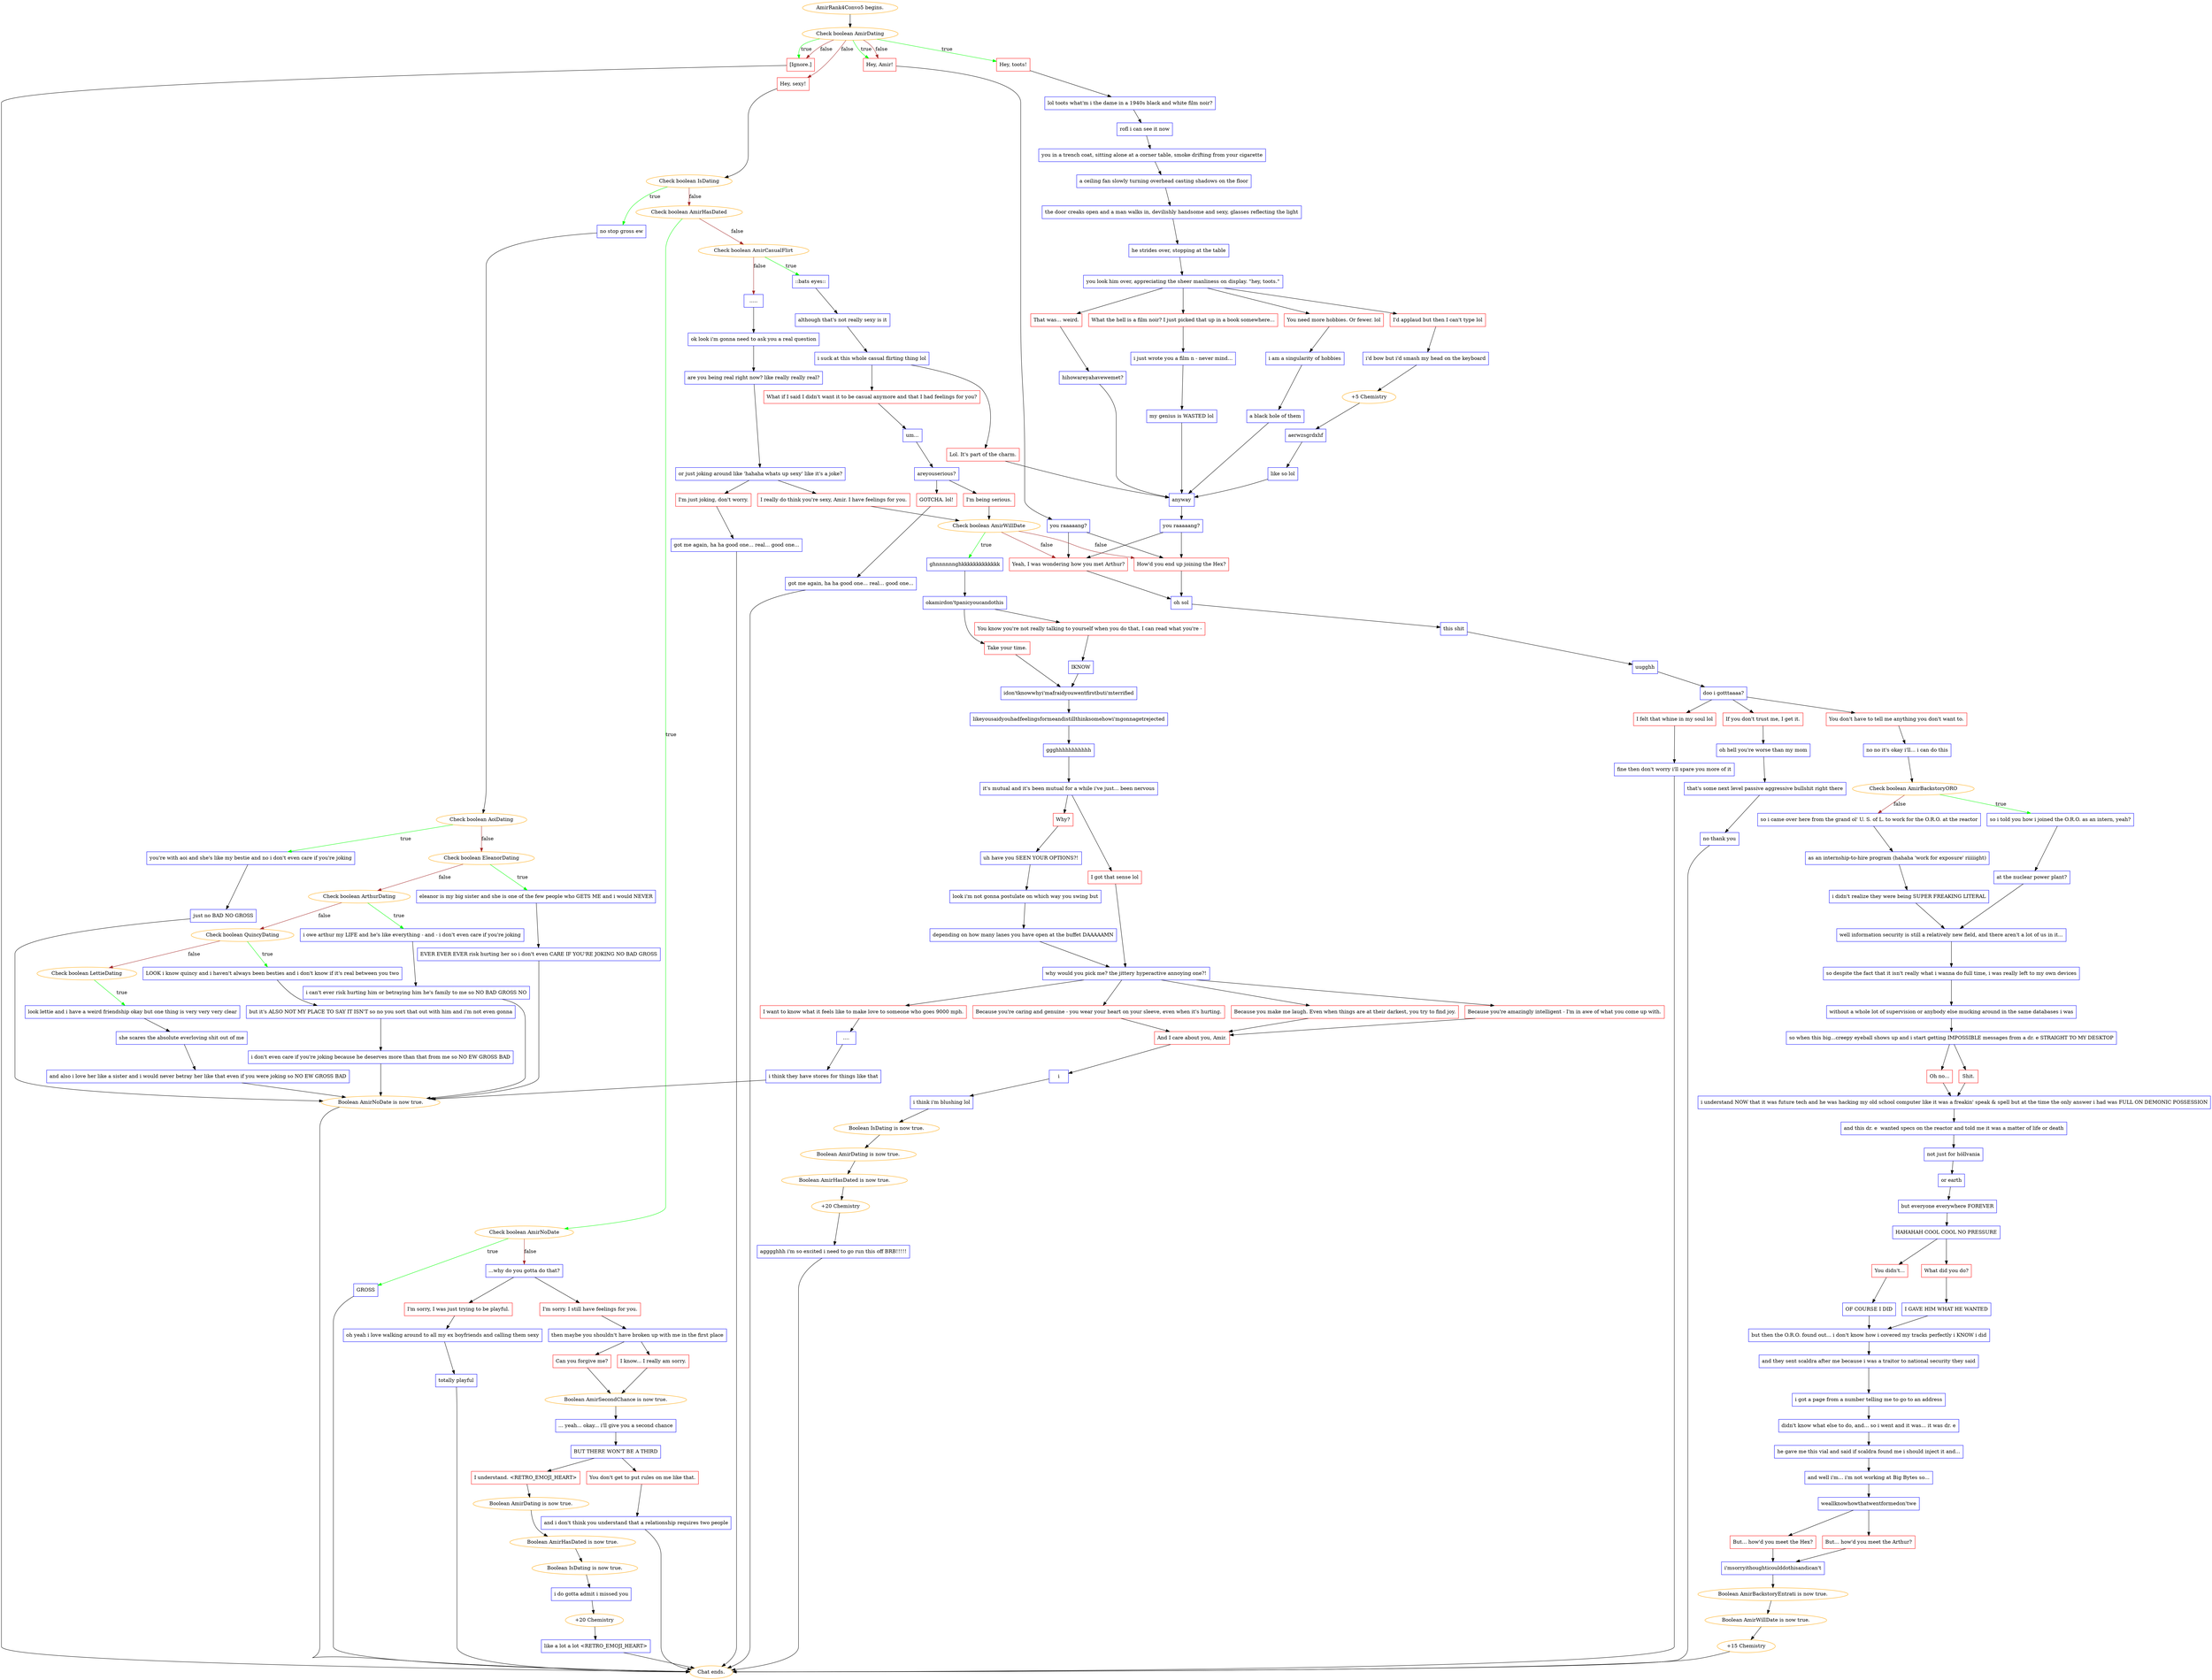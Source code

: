 digraph {
	"AmirRank4Convo5 begins." [color=orange];
		"AmirRank4Convo5 begins." -> 2127;
	2127 [label="Check boolean AmirDating",color=orange];
		2127 -> 2130 [label=true,color=green];
		2127 -> 2131 [label=true,color=green];
		2127 -> 2132 [label=true,color=green];
		2127 -> 2128 [label=false,color=brown];
		2127 -> 2131 [label=false,color=brown];
		2127 -> 2132 [label=false,color=brown];
	2130 [label="Hey, toots!",shape=box,color=red];
		2130 -> 2134;
	2131 [label="Hey, Amir!",shape=box,color=red];
		2131 -> 2135;
	2132 [label="[Ignore.]",shape=box,color=red];
		2132 -> "Chat ends.";
	2128 [label="Hey, sexy!",shape=box,color=red];
		2128 -> 2136;
	2134 [label="lol toots what'm i the dame in a 1940s black and white film noir?",shape=box,color=blue];
		2134 -> 2208;
	2135 [label="you raaaaang?",shape=box,color=blue];
		2135 -> 2228;
		2135 -> 2232;
	"Chat ends." [color=orange];
	2136 [label="Check boolean IsDating",color=orange];
		2136 -> 2137 [label=true,color=green];
		2136 -> 2138 [label=false,color=brown];
	2208 [label="rofl i can see it now",shape=box,color=blue];
		2208 -> 2210;
	2228 [label="How'd you end up joining the Hex?",shape=box,color=red];
		2228 -> 2239;
	2232 [label="Yeah, I was wondering how you met Arthur?",shape=box,color=red];
		2232 -> 2239;
	2137 [label="no stop gross ew",shape=box,color=blue];
		2137 -> 2142;
	2138 [label="Check boolean AmirHasDated",color=orange];
		2138 -> 2139 [label=true,color=green];
		2138 -> 2140 [label=false,color=brown];
	2210 [label="you in a trench coat, sitting alone at a corner table, smoke drifting from your cigarette",shape=box,color=blue];
		2210 -> 2211;
	2239 [label="oh sol",shape=box,color=blue];
		2239 -> 2240;
	2142 [label="Check boolean AoiDating",color=orange];
		2142 -> 2147 [label=true,color=green];
		2142 -> 2143 [label=false,color=brown];
	2139 [label="Check boolean AmirNoDate",color=orange];
		2139 -> 2152 [label=true,color=green];
		2139 -> 2154 [label=false,color=brown];
	2140 [label="Check boolean AmirCasualFlirt",color=orange];
		2140 -> 2189 [label=true,color=green];
		2140 -> 2156 [label=false,color=brown];
	2211 [label="a ceiling fan slowly turning overhead casting shadows on the floor",shape=box,color=blue];
		2211 -> 2212;
	2240 [label="this shit",shape=box,color=blue];
		2240 -> 2241;
	2147 [label="you're with aoi and she's like my bestie and no i don't even care if you're joking",shape=box,color=blue];
		2147 -> 2157;
	2143 [label="Check boolean EleanorDating",color=orange];
		2143 -> 2148 [label=true,color=green];
		2143 -> 2144 [label=false,color=brown];
	2152 [label="GROSS",shape=box,color=blue];
		2152 -> "Chat ends.";
	2154 [label="...why do you gotta do that?",shape=box,color=blue];
		2154 -> 2166;
		2154 -> 2167;
	2189 [label="::bats eyes::",shape=box,color=blue];
		2189 -> 2190;
	2156 [label=".....",shape=box,color=blue];
		2156 -> 2200;
	2212 [label="the door creaks open and a man walks in, devilishly handsome and sexy, glasses reflecting the light",shape=box,color=blue];
		2212 -> 2213;
	2241 [label="uugghh",shape=box,color=blue];
		2241 -> 2242;
	2157 [label="just no BAD NO GROSS",shape=box,color=blue];
		2157 -> "/EE/Types/Engine/SetBooleanDialogueNode:AmirNoDate:Chat ends.";
	2148 [label="eleanor is my big sister and she is one of the few people who GETS ME and i would NEVER",shape=box,color=blue];
		2148 -> 2158;
	2144 [label="Check boolean ArthurDating",color=orange];
		2144 -> 2149 [label=true,color=green];
		2144 -> 2145 [label=false,color=brown];
	2166 [label="I'm sorry. I still have feelings for you.",shape=box,color=red];
		2166 -> 2168;
	2167 [label="I'm sorry, I was just trying to be playful.",shape=box,color=red];
		2167 -> 2169;
	2190 [label="although that's not really sexy is it",shape=box,color=blue];
		2190 -> 2191;
	2200 [label="ok look i'm gonna need to ask you a real question",shape=box,color=blue];
		2200 -> 2201;
	2213 [label="he strides over, stopping at the table",shape=box,color=blue];
		2213 -> 2214;
	2242 [label="doo i gotttaaaa?",shape=box,color=blue];
		2242 -> 2243;
		2242 -> 2244;
		2242 -> 2245;
	"/EE/Types/Engine/SetBooleanDialogueNode:AmirNoDate:Chat ends." [label="Boolean AmirNoDate is now true.",color=orange];
		"/EE/Types/Engine/SetBooleanDialogueNode:AmirNoDate:Chat ends." -> "Chat ends.";
	2158 [label="EVER EVER EVER risk hurting her so i don't even CARE IF YOU'RE JOKING NO BAD GROSS",shape=box,color=blue];
		2158 -> "/EE/Types/Engine/SetBooleanDialogueNode:AmirNoDate:Chat ends.";
	2149 [label="i owe arthur my LIFE and he's like everything - and - i don't even care if you're joking",shape=box,color=blue];
		2149 -> 2159;
	2145 [label="Check boolean QuincyDating",color=orange];
		2145 -> 2150 [label=true,color=green];
		2145 -> 2146 [label=false,color=brown];
	2168 [label="then maybe you shouldn't have broken up with me in the first place",shape=box,color=blue];
		2168 -> 2173;
		2168 -> 2172;
	2169 [label="oh yeah i love walking around to all my ex boyfriends and calling them sexy",shape=box,color=blue];
		2169 -> 2170;
	2191 [label="i suck at this whole casual flirting thing lol",shape=box,color=blue];
		2191 -> 2192;
		2191 -> 2193;
	2201 [label="are you being real right now? like really really real?",shape=box,color=blue];
		2201 -> 2202;
	2214 [label="you look him over, appreciating the sheer manliness on display. \"hey, toots.\"",shape=box,color=blue];
		2214 -> 2215;
		2214 -> 2216;
		2214 -> 2217;
		2214 -> 2218;
	2243 [label="If you don't trust me, I get it.",shape=box,color=red];
		2243 -> 2249;
	2244 [label="You don't have to tell me anything you don't want to.",shape=box,color=red];
		2244 -> 2248;
	2245 [label="I felt that whine in my soul lol",shape=box,color=red];
		2245 -> 2246;
	2159 [label="i can't ever risk hurting him or betraying him he's family to me so NO BAD GROSS NO",shape=box,color=blue];
		2159 -> "/EE/Types/Engine/SetBooleanDialogueNode:AmirNoDate:Chat ends.";
	2150 [label="LOOK i know quincy and i haven't always been besties and i don't know if it's real between you two",shape=box,color=blue];
		2150 -> 2160;
	2146 [label="Check boolean LettieDating",color=orange];
		2146 -> 2151 [label=true,color=green];
	2173 [label="I know... I really am sorry.",shape=box,color=red];
		2173 -> "/EE/Types/Engine/SetBooleanDialogueNode:AmirSecondChance:2175";
	2172 [label="Can you forgive me?",shape=box,color=red];
		2172 -> "/EE/Types/Engine/SetBooleanDialogueNode:AmirSecondChance:2175";
	2170 [label="totally playful",shape=box,color=blue];
		2170 -> "Chat ends.";
	2192 [label="Lol. It's part of the charm.",shape=box,color=red];
		2192 -> 2230;
	2193 [label="What if I said I didn't want it to be casual anymore and that I had feelings for you?",shape=box,color=red];
		2193 -> 2194;
	2202 [label="or just joking around like 'hahaha whats up sexy' like it's a joke?",shape=box,color=blue];
		2202 -> 2203;
		2202 -> 2204;
	2215 [label="What the hell is a film noir? I just picked that up in a book somewhere...",shape=box,color=red];
		2215 -> 2219;
	2216 [label="You need more hobbies. Or fewer. lol",shape=box,color=red];
		2216 -> 2220;
	2217 [label="I'd applaud but then I can't type lol",shape=box,color=red];
		2217 -> 2226;
	2218 [label="That was... weird.",shape=box,color=red];
		2218 -> 2221;
	2249 [label="oh hell you're worse than my mom",shape=box,color=blue];
		2249 -> 2250;
	2248 [label="no no it's okay i'll... i can do this",shape=box,color=blue];
		2248 -> 2251;
	2246 [label="fine then don't worry i'll spare you more of it",shape=box,color=blue];
		2246 -> "Chat ends.";
	2160 [label="but it's ALSO NOT MY PLACE TO SAY IT ISN'T so no you sort that out with him and i'm not even gonna",shape=box,color=blue];
		2160 -> 2162;
	2151 [label="look lettie and i have a weird friendship okay but one thing is very very very clear",shape=box,color=blue];
		2151 -> 2161;
	"/EE/Types/Engine/SetBooleanDialogueNode:AmirSecondChance:2175" [label="Boolean AmirSecondChance is now true.",color=orange];
		"/EE/Types/Engine/SetBooleanDialogueNode:AmirSecondChance:2175" -> 2175;
	2230 [label="anyway",shape=box,color=blue];
		2230 -> 2231;
	2194 [label="um...",shape=box,color=blue];
		2194 -> 2195;
	2203 [label="I really do think you're sexy, Amir. I have feelings for you.",shape=box,color=red];
		2203 -> 2207;
	2204 [label="I'm just joking, don't worry.",shape=box,color=red];
		2204 -> 2205;
	2219 [label="i just wrote you a film n - never mind...",shape=box,color=blue];
		2219 -> 2224;
	2220 [label="i am a singularity of hobbies",shape=box,color=blue];
		2220 -> 2225;
	2226 [label="i'd bow but i'd smash my head on the keyboard",shape=box,color=blue];
		2226 -> 2223;
	2221 [label="hihowareyahavewemet?",shape=box,color=blue];
		2221 -> 2230;
	2250 [label="that's some next level passive aggressive bullshit right there",shape=box,color=blue];
		2250 -> 2258;
	2251 [label="Check boolean AmirBackstoryORO",color=orange];
		2251 -> 2260 [label=true,color=green];
		2251 -> 2261 [label=false,color=brown];
	2162 [label="i don't even care if you're joking because he deserves more than that from me so NO EW GROSS BAD",shape=box,color=blue];
		2162 -> "/EE/Types/Engine/SetBooleanDialogueNode:AmirNoDate:Chat ends.";
	2161 [label="she scares the absolute everloving shit out of me",shape=box,color=blue];
		2161 -> 2163;
	2175 [label="... yeah... okay... i'll give you a second chance",shape=box,color=blue];
		2175 -> 2176;
	2231 [label="you raaaaang?",shape=box,color=blue];
		2231 -> 2228;
		2231 -> 2232;
	2195 [label="areyouserious?",shape=box,color=blue];
		2195 -> 2197;
		2195 -> 2196;
	2207 [label="Check boolean AmirWillDate",color=orange];
		2207 -> 2233 [label=true,color=green];
		2207 -> 2228 [label=false,color=brown];
		2207 -> 2232 [label=false,color=brown];
	2205 [label="got me again, ha ha good one... real... good one...",shape=box,color=blue];
		2205 -> "Chat ends.";
	2224 [label="my genius is WASTED lol",shape=box,color=blue];
		2224 -> 2230;
	2225 [label="a black hole of them",shape=box,color=blue];
		2225 -> 2230;
	2223 [label="+5 Chemistry",color=orange];
		2223 -> 2227;
	2258 [label="no thank you",shape=box,color=blue];
		2258 -> "Chat ends.";
	2260 [label="so i told you how i joined the O.R.O. as an intern, yeah?",shape=box,color=blue];
		2260 -> 2266;
	2261 [label="so i came over here from the grand ol' U. S. of L. to work for the O.R.O. at the reactor",shape=box,color=blue];
		2261 -> 2267;
	2163 [label="and also i love her like a sister and i would never betray her like that even if you were joking so NO EW GROSS BAD",shape=box,color=blue];
		2163 -> "/EE/Types/Engine/SetBooleanDialogueNode:AmirNoDate:Chat ends.";
	2176 [label="BUT THERE WON'T BE A THIRD",shape=box,color=blue];
		2176 -> 2177;
		2176 -> 2178;
	2197 [label="I'm being serious.",shape=box,color=red];
		2197 -> 2207;
	2196 [label="GOTCHA. lol!",shape=box,color=red];
		2196 -> 2198;
	2233 [label="ghnnnnnnghkkkkkkkkkkkkk",shape=box,color=blue];
		2233 -> 2234;
	2227 [label="aerwzsgrdxhf",shape=box,color=blue];
		2227 -> 2229;
	2266 [label="at the nuclear power plant?",shape=box,color=blue];
		2266 -> 2269;
	2267 [label="as an internship-to-hire program (hahaha 'work for exposure' riiiiight)",shape=box,color=blue];
		2267 -> 2268;
	2177 [label="I understand. <RETRO_EMOJI_HEART>",shape=box,color=red];
		2177 -> "/EE/Types/Engine/SetBooleanDialogueNode:AmirDating:/EE/Types/Engine/SetBooleanDialogueNode:AmirHasDated:/EE/Types/Engine/SetBooleanDialogueNode:IsDating:2181";
	2178 [label="You don't get to put rules on me like that.",shape=box,color=red];
		2178 -> 2179;
	2198 [label="got me again, ha ha good one... real... good one...",shape=box,color=blue];
		2198 -> "Chat ends.";
	2234 [label="okamirdon'tpanicyoucandothis",shape=box,color=blue];
		2234 -> 2235;
		2234 -> 2236;
	2229 [label="like so lol",shape=box,color=blue];
		2229 -> 2230;
	2269 [label="well information security is still a relatively new field, and there aren't a lot of us in it...",shape=box,color=blue];
		2269 -> 2288;
	2268 [label="i didn't realize they were being SUPER FREAKING LITERAL",shape=box,color=blue];
		2268 -> 2269;
	"/EE/Types/Engine/SetBooleanDialogueNode:AmirDating:/EE/Types/Engine/SetBooleanDialogueNode:AmirHasDated:/EE/Types/Engine/SetBooleanDialogueNode:IsDating:2181" [label="Boolean AmirDating is now true.",color=orange];
		"/EE/Types/Engine/SetBooleanDialogueNode:AmirDating:/EE/Types/Engine/SetBooleanDialogueNode:AmirHasDated:/EE/Types/Engine/SetBooleanDialogueNode:IsDating:2181" -> "/EE/Types/Engine/SetBooleanDialogueNode:AmirHasDated:/EE/Types/Engine/SetBooleanDialogueNode:IsDating:2181";
	2179 [label="and i don't think you understand that a relationship requires two people",shape=box,color=blue];
		2179 -> "Chat ends.";
	2235 [label="Take your time.",shape=box,color=red];
		2235 -> 2238;
	2236 [label="You know you're not really talking to yourself when you do that, I can read what you're -",shape=box,color=red];
		2236 -> 2237;
	2288 [label="so despite the fact that it isn't really what i wanna do full time, i was really left to my own devices",shape=box,color=blue];
		2288 -> 2289;
	"/EE/Types/Engine/SetBooleanDialogueNode:AmirHasDated:/EE/Types/Engine/SetBooleanDialogueNode:IsDating:2181" [label="Boolean AmirHasDated is now true.",color=orange];
		"/EE/Types/Engine/SetBooleanDialogueNode:AmirHasDated:/EE/Types/Engine/SetBooleanDialogueNode:IsDating:2181" -> "/EE/Types/Engine/SetBooleanDialogueNode:IsDating:2181";
	2238 [label="idon'tknowwhyi'mafraidyouwentfirstbuti'mterrified",shape=box,color=blue];
		2238 -> 2252;
	2237 [label="IKNOW",shape=box,color=blue];
		2237 -> 2238;
	2289 [label="without a whole lot of supervision or anybody else mucking around in the same databases i was",shape=box,color=blue];
		2289 -> 2290;
	"/EE/Types/Engine/SetBooleanDialogueNode:IsDating:2181" [label="Boolean IsDating is now true.",color=orange];
		"/EE/Types/Engine/SetBooleanDialogueNode:IsDating:2181" -> 2181;
	2252 [label="likeyousaidyouhadfeelingsformeandistillthinksomehowi'mgonnagetrejected",shape=box,color=blue];
		2252 -> 2253;
	2290 [label="so when this big...creepy eyeball shows up and i start getting IMPOSSIBLE messages from a dr. e STRAIGHT TO MY DESKTOP",shape=box,color=blue];
		2290 -> 2275;
		2290 -> 2291;
	2181 [label="i do gotta admit i missed you",shape=box,color=blue];
		2181 -> 2186;
	2253 [label="ggghhhhhhhhhhh",shape=box,color=blue];
		2253 -> 2254;
	2275 [label="Oh no...",shape=box,color=red];
		2275 -> 2292;
	2291 [label="Shit.",shape=box,color=red];
		2291 -> 2292;
	2186 [label="+20 Chemistry",color=orange];
		2186 -> 2185;
	2254 [label="it's mutual and it's been mutual for a while i've just... been nervous",shape=box,color=blue];
		2254 -> 2255;
		2254 -> 2256;
	2292 [label="i understand NOW that it was future tech and he was hacking my old school computer like it was a freakin' speak & spell but at the time the only answer i had was FULL ON DEMONIC POSSESSION",shape=box,color=blue];
		2292 -> 2293;
	2185 [label="like a lot a lot <RETRO_EMOJI_HEART>",shape=box,color=blue];
		2185 -> "Chat ends.";
	2255 [label="I got that sense lol",shape=box,color=red];
		2255 -> 2265;
	2256 [label="Why?",shape=box,color=red];
		2256 -> 2262;
	2293 [label="and this dr. e  wanted specs on the reactor and told me it was a matter of life or death",shape=box,color=blue];
		2293 -> 2294;
	2265 [label="why would you pick me? the jittery hyperactive annoying one?!",shape=box,color=blue];
		2265 -> 2270;
		2265 -> 2271;
		2265 -> 2272;
		2265 -> 2273;
	2262 [label="uh have you SEEN YOUR OPTIONS?!",shape=box,color=blue];
		2262 -> 2263;
	2294 [label="not just for höllvania",shape=box,color=blue];
		2294 -> 2295;
	2270 [label="Because you're amazingly intelligent - I'm in awe of what you come up with.",shape=box,color=red];
		2270 -> 2274;
	2271 [label="Because you're caring and genuine - you wear your heart on your sleeve, even when it's hurting.",shape=box,color=red];
		2271 -> 2274;
	2272 [label="Because you make me laugh. Even when things are at their darkest, you try to find joy.",shape=box,color=red];
		2272 -> 2274;
	2273 [label="I want to know what it feels like to make love to someone who goes 9000 mph.",shape=box,color=red];
		2273 -> 2276;
	2263 [label="look i'm not gonna postulate on which way you swing but",shape=box,color=blue];
		2263 -> 2264;
	2295 [label="or earth",shape=box,color=blue];
		2295 -> 2296;
	2274 [label="And I care about you, Amir.",shape=box,color=red];
		2274 -> 2280;
	2276 [label="....",shape=box,color=blue];
		2276 -> 2277;
	2264 [label="depending on how many lanes you have open at the buffet DAAAAAMN",shape=box,color=blue];
		2264 -> 2265;
	2296 [label="but everyone everywhere FOREVER",shape=box,color=blue];
		2296 -> 2297;
	2280 [label="i",shape=box,color=blue];
		2280 -> 2281;
	2277 [label="i think they have stores for things like that",shape=box,color=blue];
		2277 -> "/EE/Types/Engine/SetBooleanDialogueNode:AmirNoDate:Chat ends.";
	2297 [label="HAHAHAH COOL COOL NO PRESSURE",shape=box,color=blue];
		2297 -> 2298;
		2297 -> 2299;
	2281 [label="i think i'm blushing lol",shape=box,color=blue];
		2281 -> "/EE/Types/Engine/SetBooleanDialogueNode:IsDating:/EE/Types/Engine/SetBooleanDialogueNode:AmirDating:/EE/Types/Engine/SetBooleanDialogueNode:AmirHasDated:2286";
	2298 [label="What did you do?",shape=box,color=red];
		2298 -> 2300;
	2299 [label="You didn't...",shape=box,color=red];
		2299 -> 2301;
	"/EE/Types/Engine/SetBooleanDialogueNode:IsDating:/EE/Types/Engine/SetBooleanDialogueNode:AmirDating:/EE/Types/Engine/SetBooleanDialogueNode:AmirHasDated:2286" [label="Boolean IsDating is now true.",color=orange];
		"/EE/Types/Engine/SetBooleanDialogueNode:IsDating:/EE/Types/Engine/SetBooleanDialogueNode:AmirDating:/EE/Types/Engine/SetBooleanDialogueNode:AmirHasDated:2286" -> "/EE/Types/Engine/SetBooleanDialogueNode:AmirDating:/EE/Types/Engine/SetBooleanDialogueNode:AmirHasDated:2286";
	2300 [label="I GAVE HIM WHAT HE WANTED",shape=box,color=blue];
		2300 -> 2302;
	2301 [label="OF COURSE I DID",shape=box,color=blue];
		2301 -> 2302;
	"/EE/Types/Engine/SetBooleanDialogueNode:AmirDating:/EE/Types/Engine/SetBooleanDialogueNode:AmirHasDated:2286" [label="Boolean AmirDating is now true.",color=orange];
		"/EE/Types/Engine/SetBooleanDialogueNode:AmirDating:/EE/Types/Engine/SetBooleanDialogueNode:AmirHasDated:2286" -> "/EE/Types/Engine/SetBooleanDialogueNode:AmirHasDated:2286";
	2302 [label="but then the O.R.O. found out... i don't know how i covered my tracks perfectly i KNOW i did",shape=box,color=blue];
		2302 -> 2303;
	"/EE/Types/Engine/SetBooleanDialogueNode:AmirHasDated:2286" [label="Boolean AmirHasDated is now true.",color=orange];
		"/EE/Types/Engine/SetBooleanDialogueNode:AmirHasDated:2286" -> 2286;
	2303 [label="and they sent scaldra after me because i was a traitor to national security they said",shape=box,color=blue];
		2303 -> 2304;
	2286 [label="+20 Chemistry",color=orange];
		2286 -> 2285;
	2304 [label="i got a page from a number telling me to go to an address",shape=box,color=blue];
		2304 -> 2306;
	2285 [label="agggghhh i'm so excited i need to go run this off BRB!!!!!",shape=box,color=blue];
		2285 -> "Chat ends.";
	2306 [label="didn't know what else to do, and... so i went and it was... it was dr. e",shape=box,color=blue];
		2306 -> 2307;
	2307 [label="he gave me this vial and said if scaldra found me i should inject it and...",shape=box,color=blue];
		2307 -> 2308;
	2308 [label="and well i'm... i'm not working at Big Bytes so...",shape=box,color=blue];
		2308 -> 2309;
	2309 [label="weallknowhowthatwentformedon'twe",shape=box,color=blue];
		2309 -> 2305;
		2309 -> 2310;
	2305 [label="But... how'd you meet the Hex?",shape=box,color=red];
		2305 -> 2311;
	2310 [label="But... how'd you meet the Arthur?",shape=box,color=red];
		2310 -> 2311;
	2311 [label="i'msorryithoughticoulddothisandican't",shape=box,color=blue];
		2311 -> "/EE/Types/Engine/SetBooleanDialogueNode:AmirBackstoryEntrati:/EE/Types/Engine/SetBooleanDialogueNode:AmirWillDate:2314";
	"/EE/Types/Engine/SetBooleanDialogueNode:AmirBackstoryEntrati:/EE/Types/Engine/SetBooleanDialogueNode:AmirWillDate:2314" [label="Boolean AmirBackstoryEntrati is now true.",color=orange];
		"/EE/Types/Engine/SetBooleanDialogueNode:AmirBackstoryEntrati:/EE/Types/Engine/SetBooleanDialogueNode:AmirWillDate:2314" -> "/EE/Types/Engine/SetBooleanDialogueNode:AmirWillDate:2314";
	"/EE/Types/Engine/SetBooleanDialogueNode:AmirWillDate:2314" [label="Boolean AmirWillDate is now true.",color=orange];
		"/EE/Types/Engine/SetBooleanDialogueNode:AmirWillDate:2314" -> 2314;
	2314 [label="+15 Chemistry",color=orange];
		2314 -> "Chat ends.";
}